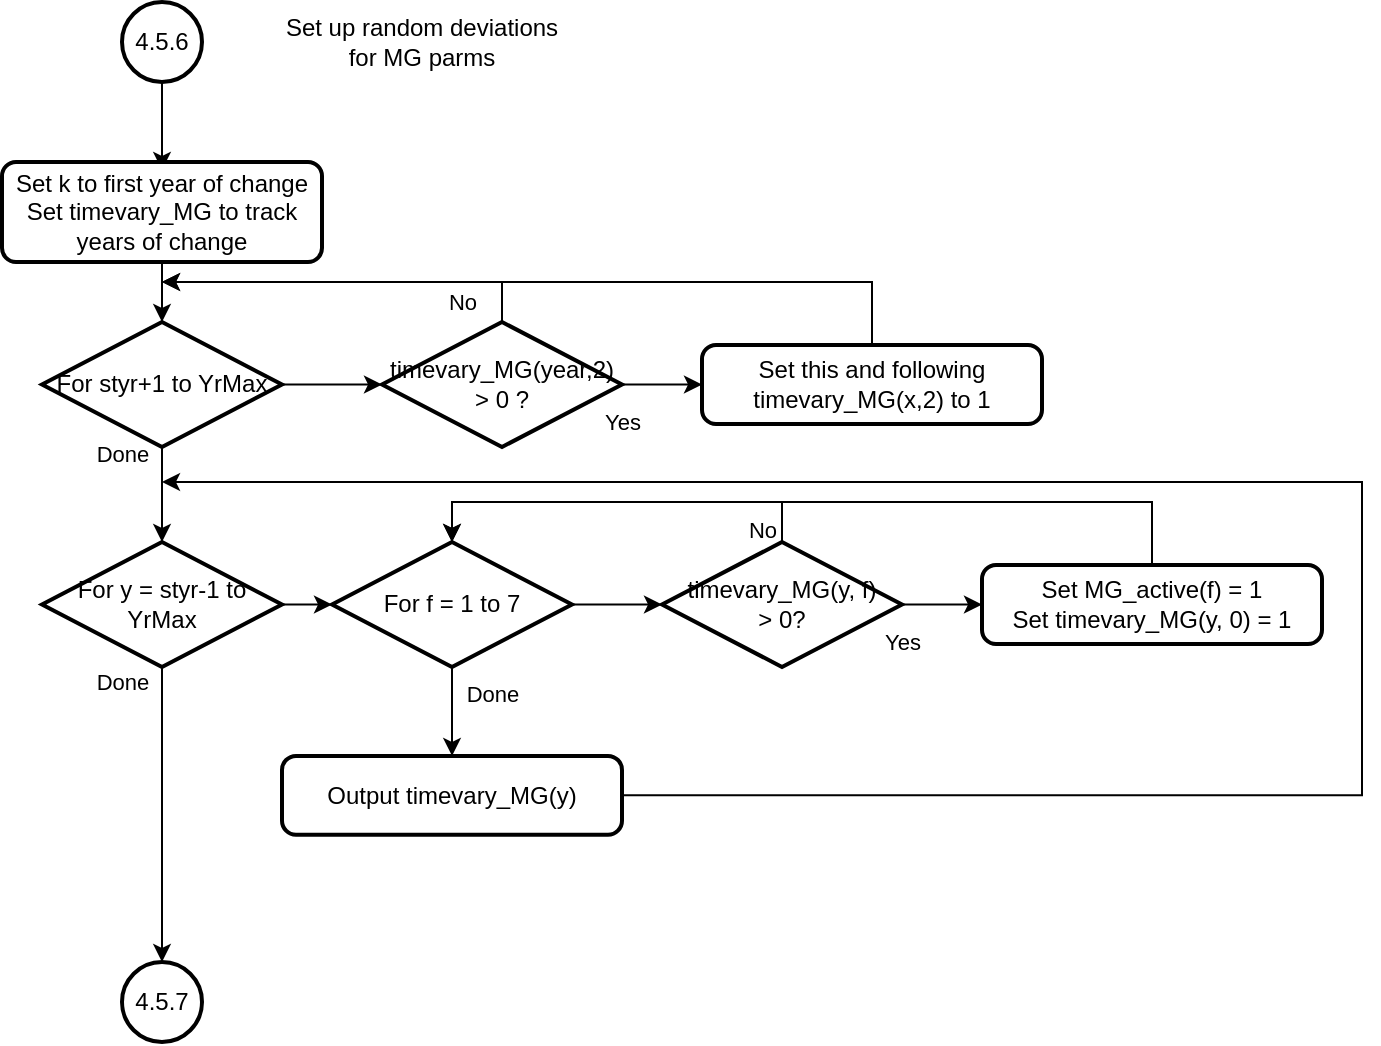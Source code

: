 <mxfile version="13.9.9" type="device"><diagram id="C5RBs43oDa-KdzZeNtuy" name="Page-1"><mxGraphModel dx="1086" dy="1835" grid="1" gridSize="10" guides="1" tooltips="1" connect="1" arrows="1" fold="1" page="1" pageScale="1" pageWidth="827" pageHeight="1169" math="0" shadow="0"><root><mxCell id="WIyWlLk6GJQsqaUBKTNV-0"/><mxCell id="WIyWlLk6GJQsqaUBKTNV-1" parent="WIyWlLk6GJQsqaUBKTNV-0"/><mxCell id="gBp-8HxVzQKSiaOTa8E5-0" style="edgeStyle=orthogonalEdgeStyle;rounded=0;orthogonalLoop=1;jettySize=auto;html=1;" parent="WIyWlLk6GJQsqaUBKTNV-1" source="gBp-8HxVzQKSiaOTa8E5-1" edge="1"><mxGeometry relative="1" as="geometry"><mxPoint x="110.0" y="-1006.03" as="targetPoint"/></mxGeometry></mxCell><mxCell id="gBp-8HxVzQKSiaOTa8E5-1" value="4.5.6" style="strokeWidth=2;html=1;shape=mxgraph.flowchart.start_2;whiteSpace=wrap;" parent="WIyWlLk6GJQsqaUBKTNV-1" vertex="1"><mxGeometry x="90" y="-1090" width="40" height="40" as="geometry"/></mxCell><mxCell id="gBp-8HxVzQKSiaOTa8E5-4" value="Set up random deviations for MG parms" style="text;html=1;strokeColor=none;fillColor=none;align=center;verticalAlign=middle;whiteSpace=wrap;rounded=0;" parent="WIyWlLk6GJQsqaUBKTNV-1" vertex="1"><mxGeometry x="165" y="-1090" width="150" height="40" as="geometry"/></mxCell><mxCell id="MybNfHSkAghkiWJsfuUl-80" value="Done" style="edgeStyle=orthogonalEdgeStyle;rounded=0;orthogonalLoop=1;jettySize=auto;html=1;" parent="WIyWlLk6GJQsqaUBKTNV-1" source="MybNfHSkAghkiWJsfuUl-81" target="MybNfHSkAghkiWJsfuUl-92" edge="1"><mxGeometry x="-0.869" y="-20" relative="1" as="geometry"><mxPoint x="110" y="-689.98" as="sourcePoint"/><mxPoint x="110" y="-600" as="targetPoint"/><mxPoint as="offset"/></mxGeometry></mxCell><mxCell id="MybNfHSkAghkiWJsfuUl-84" style="edgeStyle=orthogonalEdgeStyle;rounded=0;orthogonalLoop=1;jettySize=auto;html=1;" parent="WIyWlLk6GJQsqaUBKTNV-1" source="MybNfHSkAghkiWJsfuUl-81" target="MybNfHSkAghkiWJsfuUl-83" edge="1"><mxGeometry relative="1" as="geometry"/></mxCell><mxCell id="MybNfHSkAghkiWJsfuUl-81" value="For styr+1 to YrMax" style="strokeWidth=2;html=1;shape=mxgraph.flowchart.decision;whiteSpace=wrap;" parent="WIyWlLk6GJQsqaUBKTNV-1" vertex="1"><mxGeometry x="50" y="-930" width="120" height="62.5" as="geometry"/></mxCell><mxCell id="MybNfHSkAghkiWJsfuUl-88" value="" style="edgeStyle=orthogonalEdgeStyle;rounded=0;orthogonalLoop=1;jettySize=auto;html=1;" parent="WIyWlLk6GJQsqaUBKTNV-1" source="MybNfHSkAghkiWJsfuUl-82" target="MybNfHSkAghkiWJsfuUl-81" edge="1"><mxGeometry relative="1" as="geometry"/></mxCell><mxCell id="MybNfHSkAghkiWJsfuUl-82" value="Set k to first year of change&lt;br&gt;Set timevary_MG to track years of change" style="rounded=1;whiteSpace=wrap;html=1;absoluteArcSize=1;arcSize=14;strokeWidth=2;" parent="WIyWlLk6GJQsqaUBKTNV-1" vertex="1"><mxGeometry x="30" y="-1010" width="160" height="50" as="geometry"/></mxCell><mxCell id="MybNfHSkAghkiWJsfuUl-86" value="Yes" style="edgeStyle=orthogonalEdgeStyle;rounded=0;orthogonalLoop=1;jettySize=auto;html=1;" parent="WIyWlLk6GJQsqaUBKTNV-1" source="MybNfHSkAghkiWJsfuUl-83" target="MybNfHSkAghkiWJsfuUl-85" edge="1"><mxGeometry x="-1" y="-19" relative="1" as="geometry"><mxPoint as="offset"/></mxGeometry></mxCell><mxCell id="MybNfHSkAghkiWJsfuUl-87" value="No" style="edgeStyle=orthogonalEdgeStyle;rounded=0;orthogonalLoop=1;jettySize=auto;html=1;" parent="WIyWlLk6GJQsqaUBKTNV-1" source="MybNfHSkAghkiWJsfuUl-83" edge="1"><mxGeometry x="-0.579" y="10" relative="1" as="geometry"><mxPoint x="110" y="-950" as="targetPoint"/><Array as="points"><mxPoint x="280" y="-950"/></Array><mxPoint as="offset"/></mxGeometry></mxCell><mxCell id="MybNfHSkAghkiWJsfuUl-83" value="timevary_MG(year,2) &amp;gt; 0 ?" style="strokeWidth=2;html=1;shape=mxgraph.flowchart.decision;whiteSpace=wrap;" parent="WIyWlLk6GJQsqaUBKTNV-1" vertex="1"><mxGeometry x="220" y="-930" width="120" height="62.5" as="geometry"/></mxCell><mxCell id="MybNfHSkAghkiWJsfuUl-89" style="edgeStyle=orthogonalEdgeStyle;rounded=0;orthogonalLoop=1;jettySize=auto;html=1;" parent="WIyWlLk6GJQsqaUBKTNV-1" source="MybNfHSkAghkiWJsfuUl-85" edge="1"><mxGeometry relative="1" as="geometry"><mxPoint x="110" y="-950" as="targetPoint"/><Array as="points"><mxPoint x="465" y="-950"/></Array></mxGeometry></mxCell><mxCell id="MybNfHSkAghkiWJsfuUl-85" value="Set this and following timevary_MG(x,2) to 1" style="rounded=1;whiteSpace=wrap;html=1;absoluteArcSize=1;arcSize=14;strokeWidth=2;" parent="WIyWlLk6GJQsqaUBKTNV-1" vertex="1"><mxGeometry x="380" y="-918.48" width="170" height="39.46" as="geometry"/></mxCell><mxCell id="MybNfHSkAghkiWJsfuUl-90" value="4.5.7" style="strokeWidth=2;html=1;shape=mxgraph.flowchart.start_2;whiteSpace=wrap;" parent="WIyWlLk6GJQsqaUBKTNV-1" vertex="1"><mxGeometry x="90" y="-610" width="40" height="40" as="geometry"/></mxCell><mxCell id="MybNfHSkAghkiWJsfuUl-103" value="Done" style="edgeStyle=orthogonalEdgeStyle;rounded=0;orthogonalLoop=1;jettySize=auto;html=1;" parent="WIyWlLk6GJQsqaUBKTNV-1" source="MybNfHSkAghkiWJsfuUl-92" target="MybNfHSkAghkiWJsfuUl-90" edge="1"><mxGeometry x="-0.905" y="-20" relative="1" as="geometry"><mxPoint x="110" y="-600" as="targetPoint"/><mxPoint as="offset"/></mxGeometry></mxCell><mxCell id="MybNfHSkAghkiWJsfuUl-92" value="For y = styr-1 to YrMax" style="strokeWidth=2;html=1;shape=mxgraph.flowchart.decision;whiteSpace=wrap;" parent="WIyWlLk6GJQsqaUBKTNV-1" vertex="1"><mxGeometry x="50" y="-820" width="120" height="62.5" as="geometry"/></mxCell><mxCell id="MybNfHSkAghkiWJsfuUl-99" value="Yes" style="edgeStyle=orthogonalEdgeStyle;rounded=0;orthogonalLoop=1;jettySize=auto;html=1;" parent="WIyWlLk6GJQsqaUBKTNV-1" source="MybNfHSkAghkiWJsfuUl-94" target="MybNfHSkAghkiWJsfuUl-95" edge="1"><mxGeometry x="-1" y="-19" relative="1" as="geometry"><mxPoint as="offset"/></mxGeometry></mxCell><mxCell id="MybNfHSkAghkiWJsfuUl-100" value="No" style="edgeStyle=orthogonalEdgeStyle;rounded=0;orthogonalLoop=1;jettySize=auto;html=1;" parent="WIyWlLk6GJQsqaUBKTNV-1" source="MybNfHSkAghkiWJsfuUl-94" target="MybNfHSkAghkiWJsfuUl-96" edge="1"><mxGeometry x="-0.941" y="10" relative="1" as="geometry"><mxPoint x="110" y="-850" as="targetPoint"/><Array as="points"><mxPoint x="420" y="-840"/><mxPoint x="255" y="-840"/></Array><mxPoint as="offset"/></mxGeometry></mxCell><mxCell id="MybNfHSkAghkiWJsfuUl-94" value="timevary_MG(y, f) &lt;br&gt;&amp;gt; 0?" style="strokeWidth=2;html=1;shape=mxgraph.flowchart.decision;whiteSpace=wrap;" parent="WIyWlLk6GJQsqaUBKTNV-1" vertex="1"><mxGeometry x="360" y="-820" width="120" height="62.5" as="geometry"/></mxCell><mxCell id="MybNfHSkAghkiWJsfuUl-102" style="edgeStyle=orthogonalEdgeStyle;rounded=0;orthogonalLoop=1;jettySize=auto;html=1;" parent="WIyWlLk6GJQsqaUBKTNV-1" source="MybNfHSkAghkiWJsfuUl-95" target="MybNfHSkAghkiWJsfuUl-96" edge="1"><mxGeometry relative="1" as="geometry"><Array as="points"><mxPoint x="605" y="-840"/><mxPoint x="255" y="-840"/></Array></mxGeometry></mxCell><mxCell id="MybNfHSkAghkiWJsfuUl-95" value="Set MG_active(f) = 1&lt;br&gt;Set timevary_MG(y, 0) = 1" style="rounded=1;whiteSpace=wrap;html=1;absoluteArcSize=1;arcSize=14;strokeWidth=2;" parent="WIyWlLk6GJQsqaUBKTNV-1" vertex="1"><mxGeometry x="520" y="-808.48" width="170" height="39.46" as="geometry"/></mxCell><mxCell id="MybNfHSkAghkiWJsfuUl-98" style="edgeStyle=orthogonalEdgeStyle;rounded=0;orthogonalLoop=1;jettySize=auto;html=1;" parent="WIyWlLk6GJQsqaUBKTNV-1" source="MybNfHSkAghkiWJsfuUl-96" target="MybNfHSkAghkiWJsfuUl-94" edge="1"><mxGeometry relative="1" as="geometry"/></mxCell><mxCell id="MybNfHSkAghkiWJsfuUl-101" value="Done" style="edgeStyle=orthogonalEdgeStyle;rounded=0;orthogonalLoop=1;jettySize=auto;html=1;" parent="WIyWlLk6GJQsqaUBKTNV-1" source="MybNfHSkAghkiWJsfuUl-96" target="MybNfHSkAghkiWJsfuUl-104" edge="1"><mxGeometry x="-0.392" y="20" relative="1" as="geometry"><mxPoint x="110" y="-850" as="targetPoint"/><Array as="points"><mxPoint x="255" y="-760"/><mxPoint x="255" y="-760"/></Array><mxPoint as="offset"/></mxGeometry></mxCell><mxCell id="MybNfHSkAghkiWJsfuUl-96" value="For f = 1 to 7" style="strokeWidth=2;html=1;shape=mxgraph.flowchart.decision;whiteSpace=wrap;" parent="WIyWlLk6GJQsqaUBKTNV-1" vertex="1"><mxGeometry x="195" y="-820" width="120" height="62.5" as="geometry"/></mxCell><mxCell id="MybNfHSkAghkiWJsfuUl-97" style="edgeStyle=orthogonalEdgeStyle;rounded=0;orthogonalLoop=1;jettySize=auto;html=1;" parent="WIyWlLk6GJQsqaUBKTNV-1" source="MybNfHSkAghkiWJsfuUl-92" target="MybNfHSkAghkiWJsfuUl-96" edge="1"><mxGeometry relative="1" as="geometry"><mxPoint x="170" y="-788.75" as="sourcePoint"/><mxPoint x="360" y="-788.75" as="targetPoint"/></mxGeometry></mxCell><mxCell id="MybNfHSkAghkiWJsfuUl-105" style="edgeStyle=orthogonalEdgeStyle;rounded=0;orthogonalLoop=1;jettySize=auto;html=1;" parent="WIyWlLk6GJQsqaUBKTNV-1" source="MybNfHSkAghkiWJsfuUl-104" edge="1"><mxGeometry relative="1" as="geometry"><mxPoint x="110" y="-850" as="targetPoint"/><Array as="points"><mxPoint x="710" y="-693"/><mxPoint x="710" y="-850"/></Array></mxGeometry></mxCell><mxCell id="MybNfHSkAghkiWJsfuUl-104" value="Output timevary_MG(y)" style="rounded=1;whiteSpace=wrap;html=1;absoluteArcSize=1;arcSize=14;strokeWidth=2;" parent="WIyWlLk6GJQsqaUBKTNV-1" vertex="1"><mxGeometry x="170" y="-713.06" width="170" height="39.46" as="geometry"/></mxCell></root></mxGraphModel></diagram></mxfile>